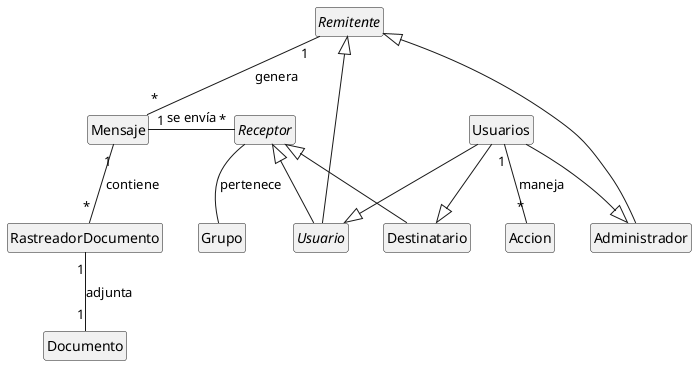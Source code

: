@startuml
hide empty members
hide circle

abstract Remitente

class Accion

abstract Usuario

class Accion

class Mensaje

class RastreadorDocumento

abstract Receptor

class Destinatario

class Administrador

class Grupo

class Documento

Usuarios --|> Administrador
Usuarios --|> Usuario
Usuarios --|> Destinatario

Remitente <|-- Administrador
Remitente <|-- Usuario

Receptor <|-- Destinatario
Receptor <|-- Usuario
Receptor -- Grupo : pertenece

Usuarios "1"--"*" Accion : maneja

Remitente "1"--"*" Mensaje : genera

Mensaje  "1"--"*" RastreadorDocumento : contiene

Mensaje  "1"-r-"*" Receptor : se envía

RastreadorDocumento "1"--"1" Documento: adjunta
@enduml